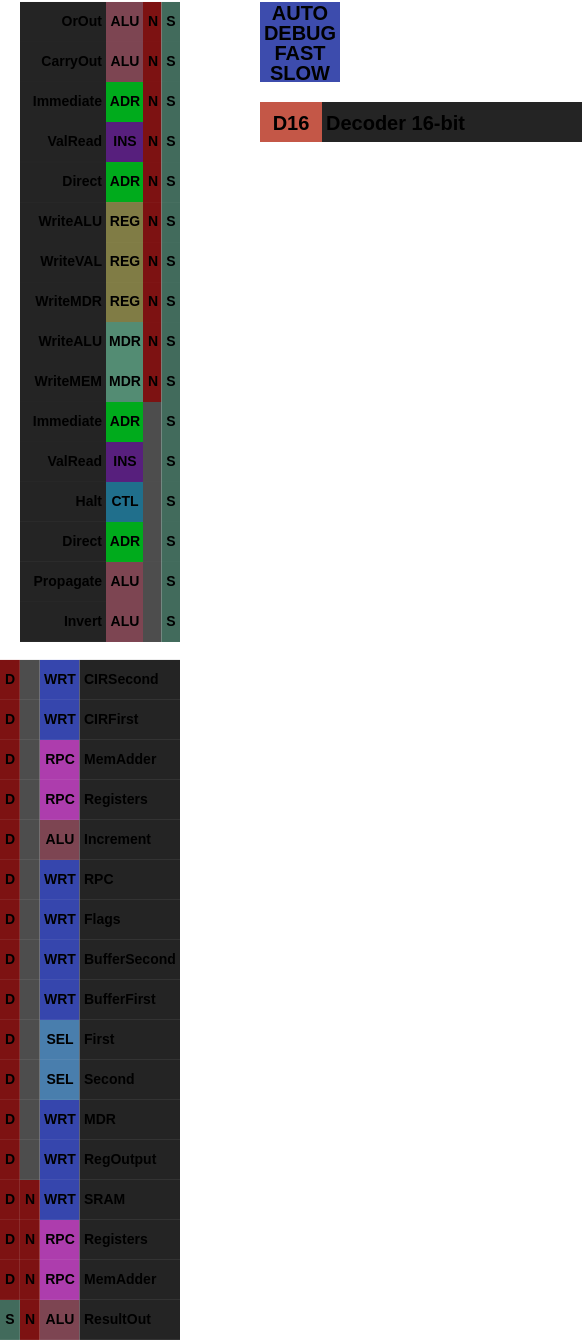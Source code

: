 <mxfile version="21.2.8" type="device">
  <diagram name="Page-1" id="cIfpYIsEWEqElGLKZrMP">
    <mxGraphModel dx="-38" dy="503" grid="1" gridSize="10" guides="1" tooltips="1" connect="1" arrows="1" fold="1" page="1" pageScale="1" pageWidth="827" pageHeight="1169" background="#ffffff" math="0" shadow="0">
      <root>
        <mxCell id="0" />
        <mxCell id="1" parent="0" />
        <mxCell id="7Zm0GNdPnsGpyLdCq4jj-93" value="Decoder 16-bit" style="rounded=0;whiteSpace=wrap;html=1;strokeColor=none;fillColor=#242424;fontStyle=1;align=left;fontSize=10;" parent="1" vertex="1">
          <mxGeometry x="1101" y="80" width="130" height="20" as="geometry" />
        </mxCell>
        <mxCell id="7Zm0GNdPnsGpyLdCq4jj-94" value="D16" style="rounded=0;whiteSpace=wrap;html=1;strokeColor=none;fillColor=#C45747;fontStyle=1;align=center;fontSize=10;" parent="1" vertex="1">
          <mxGeometry x="1070" y="80" width="31" height="20" as="geometry" />
        </mxCell>
        <mxCell id="RRfzHEm0QSZrdTFDj_sS-76" value="AUTO" style="rounded=0;whiteSpace=wrap;html=1;strokeColor=none;fillColor=#3D4CAD;fontStyle=1;align=center;fontSize=10;" vertex="1" parent="1">
          <mxGeometry x="1070" y="30" width="40" height="10" as="geometry" />
        </mxCell>
        <mxCell id="RRfzHEm0QSZrdTFDj_sS-77" value="DEBUG" style="rounded=0;whiteSpace=wrap;html=1;strokeColor=none;fillColor=#3D4CAD;fontStyle=1;align=center;fontSize=10;" vertex="1" parent="1">
          <mxGeometry x="1070" y="40" width="40" height="10" as="geometry" />
        </mxCell>
        <mxCell id="RRfzHEm0QSZrdTFDj_sS-78" value="FAST" style="rounded=0;whiteSpace=wrap;html=1;strokeColor=none;fillColor=#3D4CAD;fontStyle=1;align=center;fontSize=10;" vertex="1" parent="1">
          <mxGeometry x="1070" y="50" width="40" height="10" as="geometry" />
        </mxCell>
        <mxCell id="RRfzHEm0QSZrdTFDj_sS-79" value="SLOW" style="rounded=0;whiteSpace=wrap;html=1;strokeColor=none;fillColor=#3D4CAD;fontStyle=1;align=center;fontSize=10;" vertex="1" parent="1">
          <mxGeometry x="1070" y="60" width="40" height="10" as="geometry" />
        </mxCell>
        <mxCell id="RRfzHEm0QSZrdTFDj_sS-86" value="" style="group" vertex="1" connectable="0" parent="1">
          <mxGeometry x="950" y="29.997" width="80" height="320" as="geometry" />
        </mxCell>
        <mxCell id="djlaf332tIQgtVbpKe8j-1" value="Invert" style="rounded=0;whiteSpace=wrap;html=1;strokeColor=none;fillColor=#242424;fontStyle=1;align=right;fontSize=7;" parent="RRfzHEm0QSZrdTFDj_sS-86" vertex="1">
          <mxGeometry y="299.988" width="43" height="20.002" as="geometry" />
        </mxCell>
        <mxCell id="djlaf332tIQgtVbpKe8j-2" value="Propagate" style="rounded=0;whiteSpace=wrap;html=1;strokeColor=none;fillColor=#242424;fontStyle=1;align=right;fontSize=7;" parent="RRfzHEm0QSZrdTFDj_sS-86" vertex="1">
          <mxGeometry y="279.992" width="43" height="20.002" as="geometry" />
        </mxCell>
        <mxCell id="djlaf332tIQgtVbpKe8j-3" value="Direct" style="rounded=0;whiteSpace=wrap;html=1;strokeColor=none;fillColor=#242424;fontStyle=1;align=right;fontSize=7;" parent="RRfzHEm0QSZrdTFDj_sS-86" vertex="1">
          <mxGeometry y="259.985" width="43" height="20.002" as="geometry" />
        </mxCell>
        <mxCell id="djlaf332tIQgtVbpKe8j-4" value="Halt" style="rounded=0;whiteSpace=wrap;html=1;strokeColor=none;fillColor=#242424;fontStyle=1;align=right;fontSize=7;" parent="RRfzHEm0QSZrdTFDj_sS-86" vertex="1">
          <mxGeometry y="239.989" width="43" height="20.002" as="geometry" />
        </mxCell>
        <mxCell id="tiWv2YmoTtYMi_YgK9l2-10" value="ValRead" style="rounded=0;whiteSpace=wrap;html=1;strokeColor=none;fillColor=#242424;fontStyle=1;align=right;fontSize=7;" parent="RRfzHEm0QSZrdTFDj_sS-86" vertex="1">
          <mxGeometry y="219.992" width="43" height="20.002" as="geometry" />
        </mxCell>
        <mxCell id="tiWv2YmoTtYMi_YgK9l2-11" value="Immediate" style="rounded=0;whiteSpace=wrap;html=1;strokeColor=none;fillColor=#242424;fontStyle=1;align=right;fontSize=7;" parent="RRfzHEm0QSZrdTFDj_sS-86" vertex="1">
          <mxGeometry y="199.996" width="43" height="20.002" as="geometry" />
        </mxCell>
        <mxCell id="tiWv2YmoTtYMi_YgK9l2-12" value="WriteMEM" style="rounded=0;whiteSpace=wrap;html=1;strokeColor=none;fillColor=#242424;fontStyle=1;align=right;fontSize=7;" parent="RRfzHEm0QSZrdTFDj_sS-86" vertex="1">
          <mxGeometry y="179.999" width="43" height="20.002" as="geometry" />
        </mxCell>
        <mxCell id="tiWv2YmoTtYMi_YgK9l2-13" value="WriteALU" style="rounded=0;whiteSpace=wrap;html=1;strokeColor=none;fillColor=#242424;fontStyle=1;align=right;fontSize=7;" parent="RRfzHEm0QSZrdTFDj_sS-86" vertex="1">
          <mxGeometry y="160.003" width="43" height="20.002" as="geometry" />
        </mxCell>
        <mxCell id="tiWv2YmoTtYMi_YgK9l2-14" value="WriteMDR" style="rounded=0;whiteSpace=wrap;html=1;strokeColor=none;fillColor=#242424;fontStyle=1;align=right;fontSize=7;" parent="RRfzHEm0QSZrdTFDj_sS-86" vertex="1">
          <mxGeometry y="140.006" width="43" height="20.002" as="geometry" />
        </mxCell>
        <mxCell id="tiWv2YmoTtYMi_YgK9l2-15" value="WriteVAL" style="rounded=0;whiteSpace=wrap;html=1;strokeColor=none;fillColor=#242424;fontStyle=1;align=right;fontSize=7;" parent="RRfzHEm0QSZrdTFDj_sS-86" vertex="1">
          <mxGeometry y="120.01" width="43" height="20.002" as="geometry" />
        </mxCell>
        <mxCell id="tiWv2YmoTtYMi_YgK9l2-16" value="WriteALU" style="rounded=0;whiteSpace=wrap;html=1;strokeColor=none;fillColor=#242424;fontStyle=1;align=right;fontSize=7;" parent="RRfzHEm0QSZrdTFDj_sS-86" vertex="1">
          <mxGeometry y="100.013" width="43" height="20.002" as="geometry" />
        </mxCell>
        <mxCell id="tiWv2YmoTtYMi_YgK9l2-17" value="Direct" style="rounded=0;whiteSpace=wrap;html=1;strokeColor=none;fillColor=#242424;fontStyle=1;align=right;fontSize=7;" parent="RRfzHEm0QSZrdTFDj_sS-86" vertex="1">
          <mxGeometry y="80.007" width="43" height="20.002" as="geometry" />
        </mxCell>
        <mxCell id="tiWv2YmoTtYMi_YgK9l2-18" value="ValRead" style="rounded=0;whiteSpace=wrap;html=1;strokeColor=none;fillColor=#242424;fontStyle=1;align=right;fontSize=7;" parent="RRfzHEm0QSZrdTFDj_sS-86" vertex="1">
          <mxGeometry y="60.0" width="43" height="20.002" as="geometry" />
        </mxCell>
        <mxCell id="tiWv2YmoTtYMi_YgK9l2-19" value="Immediate" style="rounded=0;whiteSpace=wrap;html=1;strokeColor=none;fillColor=#242424;fontStyle=1;align=right;fontSize=7;" parent="RRfzHEm0QSZrdTFDj_sS-86" vertex="1">
          <mxGeometry y="40.003" width="43" height="20.002" as="geometry" />
        </mxCell>
        <mxCell id="tiWv2YmoTtYMi_YgK9l2-33" value="CarryOut" style="rounded=0;whiteSpace=wrap;html=1;strokeColor=none;fillColor=#242424;fontStyle=1;align=right;fontSize=7;" parent="RRfzHEm0QSZrdTFDj_sS-86" vertex="1">
          <mxGeometry y="19.996" width="43" height="20.002" as="geometry" />
        </mxCell>
        <mxCell id="tiWv2YmoTtYMi_YgK9l2-34" value="OrOut" style="rounded=0;whiteSpace=wrap;html=1;strokeColor=none;fillColor=#242424;fontStyle=1;align=right;fontSize=7;" parent="RRfzHEm0QSZrdTFDj_sS-86" vertex="1">
          <mxGeometry width="43" height="20.002" as="geometry" />
        </mxCell>
        <mxCell id="RRfzHEm0QSZrdTFDj_sS-81" value="" style="group;fontSize=7;" vertex="1" connectable="0" parent="RRfzHEm0QSZrdTFDj_sS-86">
          <mxGeometry x="43" width="37" height="320" as="geometry" />
        </mxCell>
        <mxCell id="tiWv2YmoTtYMi_YgK9l2-1" value="ALU" style="rounded=0;whiteSpace=wrap;html=1;fontStyle=1;fontSize=7;fillColor=#7D4552;strokeColor=none;" parent="RRfzHEm0QSZrdTFDj_sS-81" vertex="1">
          <mxGeometry y="299.998" width="18.5" height="20.002" as="geometry" />
        </mxCell>
        <mxCell id="tiWv2YmoTtYMi_YgK9l2-2" value="ALU" style="rounded=0;whiteSpace=wrap;html=1;fontStyle=1;fontSize=7;fillColor=#7D4552;strokeColor=none;" parent="RRfzHEm0QSZrdTFDj_sS-81" vertex="1">
          <mxGeometry y="280.001" width="18.5" height="20.002" as="geometry" />
        </mxCell>
        <mxCell id="tiWv2YmoTtYMi_YgK9l2-8" value="CTL" style="rounded=0;whiteSpace=wrap;html=1;fontStyle=1;fontSize=7;fillColor=#206F8C;strokeColor=none;" parent="RRfzHEm0QSZrdTFDj_sS-81" vertex="1">
          <mxGeometry y="239.996" width="18.5" height="20.002" as="geometry" />
        </mxCell>
        <mxCell id="tiWv2YmoTtYMi_YgK9l2-20" value="INS" style="rounded=0;whiteSpace=wrap;html=1;fontStyle=1;fontSize=7;fillColor=#571F7D;strokeColor=none;" parent="RRfzHEm0QSZrdTFDj_sS-81" vertex="1">
          <mxGeometry y="219.999" width="18.5" height="20.002" as="geometry" />
        </mxCell>
        <mxCell id="tiWv2YmoTtYMi_YgK9l2-23" value="MDR" style="rounded=0;whiteSpace=wrap;html=1;fontStyle=1;fontSize=7;fillColor=#538C73;strokeColor=none;" parent="RRfzHEm0QSZrdTFDj_sS-81" vertex="1">
          <mxGeometry y="180.005" width="18.5" height="20.002" as="geometry" />
        </mxCell>
        <mxCell id="tiWv2YmoTtYMi_YgK9l2-24" value="MDR" style="rounded=0;whiteSpace=wrap;html=1;fontStyle=1;fontSize=7;fillColor=#538C73;strokeColor=none;" parent="RRfzHEm0QSZrdTFDj_sS-81" vertex="1">
          <mxGeometry y="160.008" width="18.5" height="20.002" as="geometry" />
        </mxCell>
        <mxCell id="tiWv2YmoTtYMi_YgK9l2-25" value="REG" style="rounded=0;whiteSpace=wrap;html=1;fontStyle=1;fontSize=7;fillColor=#807C45;strokeColor=none;" parent="RRfzHEm0QSZrdTFDj_sS-81" vertex="1">
          <mxGeometry y="140.011" width="18.5" height="20.002" as="geometry" />
        </mxCell>
        <mxCell id="tiWv2YmoTtYMi_YgK9l2-26" value="REG" style="rounded=0;whiteSpace=wrap;html=1;fontStyle=1;fontSize=7;fillColor=#807C45;strokeColor=none;" parent="RRfzHEm0QSZrdTFDj_sS-81" vertex="1">
          <mxGeometry y="120.014" width="18.5" height="20.002" as="geometry" />
        </mxCell>
        <mxCell id="tiWv2YmoTtYMi_YgK9l2-27" value="ADR" style="rounded=0;whiteSpace=wrap;html=1;fontStyle=1;fontSize=7;fillColor=#00AB1C;strokeColor=none;" parent="RRfzHEm0QSZrdTFDj_sS-81" vertex="1">
          <mxGeometry y="200.002" width="18.5" height="20.002" as="geometry" />
        </mxCell>
        <mxCell id="tiWv2YmoTtYMi_YgK9l2-28" value="ADR" style="rounded=0;whiteSpace=wrap;html=1;fontStyle=1;fontSize=7;fillColor=#00AB1C;strokeColor=none;" parent="RRfzHEm0QSZrdTFDj_sS-81" vertex="1">
          <mxGeometry y="259.993" width="18.5" height="20.002" as="geometry" />
        </mxCell>
        <mxCell id="tiWv2YmoTtYMi_YgK9l2-29" value="REG" style="rounded=0;whiteSpace=wrap;html=1;fontStyle=1;fontSize=7;fillColor=#807C45;strokeColor=none;" parent="RRfzHEm0QSZrdTFDj_sS-81" vertex="1">
          <mxGeometry y="100.017" width="18.5" height="20.002" as="geometry" />
        </mxCell>
        <mxCell id="tiWv2YmoTtYMi_YgK9l2-30" value="ADR" style="rounded=0;whiteSpace=wrap;html=1;fontStyle=1;fontSize=7;fillColor=#00AB1C;strokeColor=none;" parent="RRfzHEm0QSZrdTFDj_sS-81" vertex="1">
          <mxGeometry y="80.009" width="18.5" height="20.002" as="geometry" />
        </mxCell>
        <mxCell id="tiWv2YmoTtYMi_YgK9l2-31" value="INS" style="rounded=0;whiteSpace=wrap;html=1;fontStyle=1;fontSize=7;fillColor=#571F7D;strokeColor=none;" parent="RRfzHEm0QSZrdTFDj_sS-81" vertex="1">
          <mxGeometry y="60.002" width="18.5" height="20.002" as="geometry" />
        </mxCell>
        <mxCell id="tiWv2YmoTtYMi_YgK9l2-32" value="ADR" style="rounded=0;whiteSpace=wrap;html=1;fontStyle=1;fontSize=7;fillColor=#00AB1C;strokeColor=none;" parent="RRfzHEm0QSZrdTFDj_sS-81" vertex="1">
          <mxGeometry y="40.005" width="18.5" height="20.002" as="geometry" />
        </mxCell>
        <mxCell id="tiWv2YmoTtYMi_YgK9l2-35" value="ALU" style="rounded=0;whiteSpace=wrap;html=1;fontStyle=1;fontSize=7;fillColor=#7D4552;strokeColor=none;" parent="RRfzHEm0QSZrdTFDj_sS-81" vertex="1">
          <mxGeometry y="19.997" width="18.5" height="20.002" as="geometry" />
        </mxCell>
        <mxCell id="tiWv2YmoTtYMi_YgK9l2-36" value="ALU" style="rounded=0;whiteSpace=wrap;html=1;fontStyle=1;fontSize=7;fillColor=#7D4552;strokeColor=none;" parent="RRfzHEm0QSZrdTFDj_sS-81" vertex="1">
          <mxGeometry width="18.5" height="20.002" as="geometry" />
        </mxCell>
        <mxCell id="tiWv2YmoTtYMi_YgK9l2-44" value="N" style="rounded=0;whiteSpace=wrap;html=1;fontStyle=1;fontSize=7;fillColor=#7D1212;strokeColor=none;" parent="RRfzHEm0QSZrdTFDj_sS-81" vertex="1">
          <mxGeometry x="18.5" y="180.005" width="9.25" height="20.002" as="geometry" />
        </mxCell>
        <mxCell id="tiWv2YmoTtYMi_YgK9l2-45" value="N" style="rounded=0;whiteSpace=wrap;html=1;fontStyle=1;fontSize=7;fillColor=#7D1212;strokeColor=none;" parent="RRfzHEm0QSZrdTFDj_sS-81" vertex="1">
          <mxGeometry x="18.5" y="160.008" width="9.25" height="20.002" as="geometry" />
        </mxCell>
        <mxCell id="tiWv2YmoTtYMi_YgK9l2-46" value="N" style="rounded=0;whiteSpace=wrap;html=1;fontStyle=1;fontSize=7;fillColor=#7D1212;strokeColor=none;" parent="RRfzHEm0QSZrdTFDj_sS-81" vertex="1">
          <mxGeometry x="18.5" y="140.011" width="9.25" height="20.002" as="geometry" />
        </mxCell>
        <mxCell id="tiWv2YmoTtYMi_YgK9l2-47" value="N" style="rounded=0;whiteSpace=wrap;html=1;fontStyle=1;fontSize=7;fillColor=#7D1212;strokeColor=none;" parent="RRfzHEm0QSZrdTFDj_sS-81" vertex="1">
          <mxGeometry x="18.5" y="120.014" width="9.25" height="20.002" as="geometry" />
        </mxCell>
        <mxCell id="tiWv2YmoTtYMi_YgK9l2-48" value="N" style="rounded=0;whiteSpace=wrap;html=1;fontStyle=1;fontSize=7;fillColor=#7D1212;strokeColor=none;" parent="RRfzHEm0QSZrdTFDj_sS-81" vertex="1">
          <mxGeometry x="18.5" y="100.017" width="9.25" height="20.002" as="geometry" />
        </mxCell>
        <mxCell id="tiWv2YmoTtYMi_YgK9l2-49" value="N" style="rounded=0;whiteSpace=wrap;html=1;fontStyle=1;fontSize=7;fillColor=#7D1212;strokeColor=none;" parent="RRfzHEm0QSZrdTFDj_sS-81" vertex="1">
          <mxGeometry x="18.5" y="80.009" width="9.25" height="20.002" as="geometry" />
        </mxCell>
        <mxCell id="tiWv2YmoTtYMi_YgK9l2-50" value="N" style="rounded=0;whiteSpace=wrap;html=1;fontStyle=1;fontSize=7;fillColor=#7D1212;strokeColor=none;" parent="RRfzHEm0QSZrdTFDj_sS-81" vertex="1">
          <mxGeometry x="18.5" y="60.002" width="9.25" height="20.002" as="geometry" />
        </mxCell>
        <mxCell id="tiWv2YmoTtYMi_YgK9l2-51" value="N" style="rounded=0;whiteSpace=wrap;html=1;fontStyle=1;fontSize=7;fillColor=#7D1212;strokeColor=none;" parent="RRfzHEm0QSZrdTFDj_sS-81" vertex="1">
          <mxGeometry x="18.5" y="40.005" width="9.25" height="20.002" as="geometry" />
        </mxCell>
        <mxCell id="tiWv2YmoTtYMi_YgK9l2-52" value="N" style="rounded=0;whiteSpace=wrap;html=1;fontStyle=1;fontSize=7;fillColor=#7D1212;strokeColor=none;" parent="RRfzHEm0QSZrdTFDj_sS-81" vertex="1">
          <mxGeometry x="18.5" y="19.997" width="9.25" height="20.002" as="geometry" />
        </mxCell>
        <mxCell id="tiWv2YmoTtYMi_YgK9l2-53" value="N" style="rounded=0;whiteSpace=wrap;html=1;fontStyle=1;fontSize=7;fillColor=#7D1212;strokeColor=none;" parent="RRfzHEm0QSZrdTFDj_sS-81" vertex="1">
          <mxGeometry x="18.5" width="9.25" height="20.002" as="geometry" />
        </mxCell>
        <mxCell id="tiWv2YmoTtYMi_YgK9l2-54" value="" style="rounded=0;whiteSpace=wrap;html=1;fontStyle=1;fontSize=7;fillColor=#4D4D4D;strokeColor=none;" parent="RRfzHEm0QSZrdTFDj_sS-81" vertex="1">
          <mxGeometry x="18.5" y="200.002" width="9.25" height="20.002" as="geometry" />
        </mxCell>
        <mxCell id="tiWv2YmoTtYMi_YgK9l2-55" value="" style="rounded=0;whiteSpace=wrap;html=1;fontStyle=1;fontSize=7;fillColor=#4D4D4D;strokeColor=none;" parent="RRfzHEm0QSZrdTFDj_sS-81" vertex="1">
          <mxGeometry x="18.5" y="219.999" width="9.25" height="20.002" as="geometry" />
        </mxCell>
        <mxCell id="tiWv2YmoTtYMi_YgK9l2-56" value="" style="rounded=0;whiteSpace=wrap;html=1;fontStyle=1;fontSize=7;fillColor=#4D4D4D;strokeColor=none;" parent="RRfzHEm0QSZrdTFDj_sS-81" vertex="1">
          <mxGeometry x="18.5" y="239.996" width="9.25" height="20.002" as="geometry" />
        </mxCell>
        <mxCell id="tiWv2YmoTtYMi_YgK9l2-60" value="" style="rounded=0;whiteSpace=wrap;html=1;fontStyle=1;fontSize=7;fillColor=#4D4D4D;strokeColor=none;" parent="RRfzHEm0QSZrdTFDj_sS-81" vertex="1">
          <mxGeometry x="18.5" y="259.993" width="9.25" height="20.002" as="geometry" />
        </mxCell>
        <mxCell id="tiWv2YmoTtYMi_YgK9l2-61" value="" style="rounded=0;whiteSpace=wrap;html=1;fontStyle=1;fontSize=7;fillColor=#4D4D4D;strokeColor=none;" parent="RRfzHEm0QSZrdTFDj_sS-81" vertex="1">
          <mxGeometry x="18.5" y="280.001" width="9.25" height="20.002" as="geometry" />
        </mxCell>
        <mxCell id="tiWv2YmoTtYMi_YgK9l2-62" value="" style="rounded=0;whiteSpace=wrap;html=1;fontStyle=1;fontSize=7;fillColor=#4D4D4D;strokeColor=none;" parent="RRfzHEm0QSZrdTFDj_sS-81" vertex="1">
          <mxGeometry x="18.5" y="299.998" width="9.25" height="20.002" as="geometry" />
        </mxCell>
        <mxCell id="tiWv2YmoTtYMi_YgK9l2-65" value="S" style="rounded=0;whiteSpace=wrap;html=1;fontStyle=1;fontSize=7;fillColor=#426B5C;strokeColor=none;" parent="RRfzHEm0QSZrdTFDj_sS-81" vertex="1">
          <mxGeometry x="27.75" y="299.998" width="9.25" height="20.002" as="geometry" />
        </mxCell>
        <mxCell id="tiWv2YmoTtYMi_YgK9l2-66" value="S" style="rounded=0;whiteSpace=wrap;html=1;fontStyle=1;fontSize=7;fillColor=#426B5C;strokeColor=none;" parent="RRfzHEm0QSZrdTFDj_sS-81" vertex="1">
          <mxGeometry x="27.75" y="280.001" width="9.25" height="20.002" as="geometry" />
        </mxCell>
        <mxCell id="tiWv2YmoTtYMi_YgK9l2-67" value="S" style="rounded=0;whiteSpace=wrap;html=1;fontStyle=1;fontSize=7;fillColor=#426B5C;strokeColor=none;" parent="RRfzHEm0QSZrdTFDj_sS-81" vertex="1">
          <mxGeometry x="27.75" y="259.993" width="9.25" height="20.002" as="geometry" />
        </mxCell>
        <mxCell id="tiWv2YmoTtYMi_YgK9l2-68" value="S" style="rounded=0;whiteSpace=wrap;html=1;fontStyle=1;fontSize=7;fillColor=#426B5C;strokeColor=none;" parent="RRfzHEm0QSZrdTFDj_sS-81" vertex="1">
          <mxGeometry x="27.75" y="239.996" width="9.25" height="20.002" as="geometry" />
        </mxCell>
        <mxCell id="tiWv2YmoTtYMi_YgK9l2-69" value="S" style="rounded=0;whiteSpace=wrap;html=1;fontStyle=1;fontSize=7;fillColor=#426B5C;strokeColor=none;" parent="RRfzHEm0QSZrdTFDj_sS-81" vertex="1">
          <mxGeometry x="27.75" y="219.999" width="9.25" height="20.002" as="geometry" />
        </mxCell>
        <mxCell id="tiWv2YmoTtYMi_YgK9l2-70" value="S" style="rounded=0;whiteSpace=wrap;html=1;fontStyle=1;fontSize=7;fillColor=#426B5C;strokeColor=none;" parent="RRfzHEm0QSZrdTFDj_sS-81" vertex="1">
          <mxGeometry x="27.75" y="200.002" width="9.25" height="20.002" as="geometry" />
        </mxCell>
        <mxCell id="tiWv2YmoTtYMi_YgK9l2-71" value="S" style="rounded=0;whiteSpace=wrap;html=1;fontStyle=1;fontSize=7;fillColor=#426B5C;strokeColor=none;" parent="RRfzHEm0QSZrdTFDj_sS-81" vertex="1">
          <mxGeometry x="27.75" y="180.005" width="9.25" height="20.002" as="geometry" />
        </mxCell>
        <mxCell id="tiWv2YmoTtYMi_YgK9l2-72" value="S" style="rounded=0;whiteSpace=wrap;html=1;fontStyle=1;fontSize=7;fillColor=#426B5C;strokeColor=none;" parent="RRfzHEm0QSZrdTFDj_sS-81" vertex="1">
          <mxGeometry x="27.75" y="160.008" width="9.25" height="20.002" as="geometry" />
        </mxCell>
        <mxCell id="tiWv2YmoTtYMi_YgK9l2-73" value="S" style="rounded=0;whiteSpace=wrap;html=1;fontStyle=1;fontSize=7;fillColor=#426B5C;strokeColor=none;" parent="RRfzHEm0QSZrdTFDj_sS-81" vertex="1">
          <mxGeometry x="27.75" y="140.011" width="9.25" height="20.002" as="geometry" />
        </mxCell>
        <mxCell id="tiWv2YmoTtYMi_YgK9l2-74" value="S" style="rounded=0;whiteSpace=wrap;html=1;fontStyle=1;fontSize=7;fillColor=#426B5C;strokeColor=none;" parent="RRfzHEm0QSZrdTFDj_sS-81" vertex="1">
          <mxGeometry x="27.75" y="120.014" width="9.25" height="20.002" as="geometry" />
        </mxCell>
        <mxCell id="tiWv2YmoTtYMi_YgK9l2-75" value="S" style="rounded=0;whiteSpace=wrap;html=1;fontStyle=1;fontSize=7;fillColor=#426B5C;strokeColor=none;" parent="RRfzHEm0QSZrdTFDj_sS-81" vertex="1">
          <mxGeometry x="27.75" y="100.017" width="9.25" height="20.002" as="geometry" />
        </mxCell>
        <mxCell id="tiWv2YmoTtYMi_YgK9l2-76" value="S" style="rounded=0;whiteSpace=wrap;html=1;fontStyle=1;fontSize=7;fillColor=#426B5C;strokeColor=none;" parent="RRfzHEm0QSZrdTFDj_sS-81" vertex="1">
          <mxGeometry x="27.75" y="80.009" width="9.25" height="20.002" as="geometry" />
        </mxCell>
        <mxCell id="tiWv2YmoTtYMi_YgK9l2-77" value="S" style="rounded=0;whiteSpace=wrap;html=1;fontStyle=1;fontSize=7;fillColor=#426B5C;strokeColor=none;" parent="RRfzHEm0QSZrdTFDj_sS-81" vertex="1">
          <mxGeometry x="27.75" y="60.002" width="9.25" height="20.002" as="geometry" />
        </mxCell>
        <mxCell id="tiWv2YmoTtYMi_YgK9l2-78" value="S" style="rounded=0;whiteSpace=wrap;html=1;fontStyle=1;fontSize=7;fillColor=#426B5C;strokeColor=none;" parent="RRfzHEm0QSZrdTFDj_sS-81" vertex="1">
          <mxGeometry x="27.75" y="40.005" width="9.25" height="20.002" as="geometry" />
        </mxCell>
        <mxCell id="tiWv2YmoTtYMi_YgK9l2-79" value="S" style="rounded=0;whiteSpace=wrap;html=1;fontStyle=1;fontSize=7;fillColor=#426B5C;strokeColor=none;" parent="RRfzHEm0QSZrdTFDj_sS-81" vertex="1">
          <mxGeometry x="27.75" y="19.997" width="9.25" height="20.002" as="geometry" />
        </mxCell>
        <mxCell id="tiWv2YmoTtYMi_YgK9l2-80" value="S" style="rounded=0;whiteSpace=wrap;html=1;fontStyle=1;fontSize=7;fillColor=#426B5C;strokeColor=none;" parent="RRfzHEm0QSZrdTFDj_sS-81" vertex="1">
          <mxGeometry x="27.75" width="9.25" height="20.002" as="geometry" />
        </mxCell>
        <mxCell id="tiWv2YmoTtYMi_YgK9l2-38" value="ALU" style="rounded=0;whiteSpace=wrap;html=1;fontStyle=1;fontSize=7;fillColor=#7D4552;strokeColor=none;" parent="1" vertex="1">
          <mxGeometry x="959.873" y="678.96" width="19.873" height="20.0" as="geometry" />
        </mxCell>
        <mxCell id="tiWv2YmoTtYMi_YgK9l2-41" value="RPC" style="rounded=0;whiteSpace=wrap;html=1;fontStyle=1;fontSize=7;fillColor=#AD3DAD;strokeColor=none;" parent="1" vertex="1">
          <mxGeometry x="959.873" y="658.96" width="19.873" height="20.0" as="geometry" />
        </mxCell>
        <mxCell id="tiWv2YmoTtYMi_YgK9l2-63" value="N" style="rounded=0;whiteSpace=wrap;html=1;fontStyle=1;fontSize=7;fillColor=#7D1212;strokeColor=none;" parent="1" vertex="1">
          <mxGeometry x="949.936" y="678.96" width="9.936" height="20.0" as="geometry" />
        </mxCell>
        <mxCell id="tiWv2YmoTtYMi_YgK9l2-64" value="N" style="rounded=0;whiteSpace=wrap;html=1;fontStyle=1;fontSize=7;fillColor=#7D1212;strokeColor=none;" parent="1" vertex="1">
          <mxGeometry x="949.936" y="658.96" width="9.936" height="20.0" as="geometry" />
        </mxCell>
        <mxCell id="tiWv2YmoTtYMi_YgK9l2-81" value="S" style="rounded=0;whiteSpace=wrap;html=1;fontStyle=1;fontSize=7;fillColor=#426B5C;strokeColor=none;" parent="1" vertex="1">
          <mxGeometry x="940" y="678.96" width="9.936" height="20.0" as="geometry" />
        </mxCell>
        <mxCell id="tiWv2YmoTtYMi_YgK9l2-83" value="D" style="rounded=0;whiteSpace=wrap;html=1;fontStyle=1;fontSize=7;fillColor=#7D1212;strokeColor=none;" parent="1" vertex="1">
          <mxGeometry x="940" y="658.96" width="9.936" height="20.0" as="geometry" />
        </mxCell>
        <mxCell id="tiWv2YmoTtYMi_YgK9l2-85" value="RPC" style="rounded=0;whiteSpace=wrap;html=1;fontStyle=1;fontSize=7;fillColor=#AD3DAD;strokeColor=none;" parent="1" vertex="1">
          <mxGeometry x="959.873" y="638.96" width="19.873" height="20.0" as="geometry" />
        </mxCell>
        <mxCell id="tiWv2YmoTtYMi_YgK9l2-86" value="N" style="rounded=0;whiteSpace=wrap;html=1;fontStyle=1;fontSize=7;fillColor=#7D1212;strokeColor=none;" parent="1" vertex="1">
          <mxGeometry x="949.936" y="638.96" width="9.936" height="20.0" as="geometry" />
        </mxCell>
        <mxCell id="tiWv2YmoTtYMi_YgK9l2-87" value="D" style="rounded=0;whiteSpace=wrap;html=1;fontStyle=1;fontSize=7;fillColor=#7D1212;strokeColor=none;" parent="1" vertex="1">
          <mxGeometry x="940" y="638.96" width="9.936" height="20.0" as="geometry" />
        </mxCell>
        <mxCell id="tiWv2YmoTtYMi_YgK9l2-89" value="WRT" style="rounded=0;whiteSpace=wrap;html=1;fontStyle=1;fontSize=7;fillColor=#3646AD;strokeColor=none;" parent="1" vertex="1">
          <mxGeometry x="959.873" y="618.96" width="19.873" height="20.0" as="geometry" />
        </mxCell>
        <mxCell id="tiWv2YmoTtYMi_YgK9l2-90" value="N" style="rounded=0;whiteSpace=wrap;html=1;fontStyle=1;fontSize=7;fillColor=#7D1212;strokeColor=none;" parent="1" vertex="1">
          <mxGeometry x="949.936" y="618.96" width="9.936" height="20.0" as="geometry" />
        </mxCell>
        <mxCell id="tiWv2YmoTtYMi_YgK9l2-91" value="D" style="rounded=0;whiteSpace=wrap;html=1;fontStyle=1;fontSize=7;fillColor=#7D1212;strokeColor=none;" parent="1" vertex="1">
          <mxGeometry x="940" y="618.96" width="9.936" height="20.0" as="geometry" />
        </mxCell>
        <mxCell id="tiWv2YmoTtYMi_YgK9l2-93" value="WRT" style="rounded=0;whiteSpace=wrap;html=1;fontStyle=1;fontSize=7;fillColor=#3646AD;strokeColor=none;" parent="1" vertex="1">
          <mxGeometry x="959.873" y="598.96" width="19.873" height="20.0" as="geometry" />
        </mxCell>
        <mxCell id="tiWv2YmoTtYMi_YgK9l2-95" value="D" style="rounded=0;whiteSpace=wrap;html=1;fontStyle=1;fontSize=7;fillColor=#7D1212;strokeColor=none;" parent="1" vertex="1">
          <mxGeometry x="940" y="598.96" width="9.936" height="20.0" as="geometry" />
        </mxCell>
        <mxCell id="tiWv2YmoTtYMi_YgK9l2-96" value="" style="rounded=0;whiteSpace=wrap;html=1;fontStyle=1;fontSize=7;fillColor=#4D4D4D;strokeColor=none;" parent="1" vertex="1">
          <mxGeometry x="949.936" y="598.96" width="9.936" height="20.0" as="geometry" />
        </mxCell>
        <mxCell id="tiWv2YmoTtYMi_YgK9l2-102" value="WRT" style="rounded=0;whiteSpace=wrap;html=1;fontStyle=1;fontSize=7;fillColor=#3646AD;strokeColor=none;" parent="1" vertex="1">
          <mxGeometry x="959.873" y="578.96" width="19.873" height="20.0" as="geometry" />
        </mxCell>
        <mxCell id="tiWv2YmoTtYMi_YgK9l2-103" value="D" style="rounded=0;whiteSpace=wrap;html=1;fontStyle=1;fontSize=7;fillColor=#7D1212;strokeColor=none;" parent="1" vertex="1">
          <mxGeometry x="940" y="578.96" width="9.936" height="20.0" as="geometry" />
        </mxCell>
        <mxCell id="tiWv2YmoTtYMi_YgK9l2-104" value="" style="rounded=0;whiteSpace=wrap;html=1;fontStyle=1;fontSize=7;fillColor=#4D4D4D;strokeColor=none;" parent="1" vertex="1">
          <mxGeometry x="949.936" y="578.96" width="9.936" height="20.0" as="geometry" />
        </mxCell>
        <mxCell id="tiWv2YmoTtYMi_YgK9l2-106" value="SEL" style="rounded=0;whiteSpace=wrap;html=1;fontStyle=1;fontSize=7;fillColor=#497EAD;strokeColor=none;gradientColor=none;" parent="1" vertex="1">
          <mxGeometry x="959.873" y="558.96" width="19.873" height="20.0" as="geometry" />
        </mxCell>
        <mxCell id="tiWv2YmoTtYMi_YgK9l2-107" value="D" style="rounded=0;whiteSpace=wrap;html=1;fontStyle=1;fontSize=7;fillColor=#7D1212;strokeColor=none;" parent="1" vertex="1">
          <mxGeometry x="940" y="558.96" width="9.936" height="20.0" as="geometry" />
        </mxCell>
        <mxCell id="tiWv2YmoTtYMi_YgK9l2-108" value="" style="rounded=0;whiteSpace=wrap;html=1;fontStyle=1;fontSize=7;fillColor=#4D4D4D;strokeColor=none;" parent="1" vertex="1">
          <mxGeometry x="949.936" y="558.96" width="9.936" height="20.0" as="geometry" />
        </mxCell>
        <mxCell id="tiWv2YmoTtYMi_YgK9l2-110" value="SEL" style="rounded=0;whiteSpace=wrap;html=1;fontStyle=1;fontSize=7;fillColor=#497EAD;strokeColor=none;gradientColor=none;" parent="1" vertex="1">
          <mxGeometry x="959.873" y="538.96" width="19.873" height="20.0" as="geometry" />
        </mxCell>
        <mxCell id="tiWv2YmoTtYMi_YgK9l2-111" value="D" style="rounded=0;whiteSpace=wrap;html=1;fontStyle=1;fontSize=7;fillColor=#7D1212;strokeColor=none;" parent="1" vertex="1">
          <mxGeometry x="940" y="538.96" width="9.936" height="20.0" as="geometry" />
        </mxCell>
        <mxCell id="tiWv2YmoTtYMi_YgK9l2-112" value="" style="rounded=0;whiteSpace=wrap;html=1;fontStyle=1;fontSize=7;fillColor=#4D4D4D;strokeColor=none;" parent="1" vertex="1">
          <mxGeometry x="949.936" y="538.96" width="9.936" height="20.0" as="geometry" />
        </mxCell>
        <mxCell id="tiWv2YmoTtYMi_YgK9l2-114" value="WRT" style="rounded=0;whiteSpace=wrap;html=1;fontStyle=1;fontSize=7;fillColor=#3646AD;strokeColor=none;" parent="1" vertex="1">
          <mxGeometry x="959.873" y="518.96" width="19.873" height="20.0" as="geometry" />
        </mxCell>
        <mxCell id="tiWv2YmoTtYMi_YgK9l2-115" value="D" style="rounded=0;whiteSpace=wrap;html=1;fontStyle=1;fontSize=7;fillColor=#7D1212;strokeColor=none;" parent="1" vertex="1">
          <mxGeometry x="940" y="518.96" width="9.936" height="20.0" as="geometry" />
        </mxCell>
        <mxCell id="tiWv2YmoTtYMi_YgK9l2-116" value="" style="rounded=0;whiteSpace=wrap;html=1;fontStyle=1;fontSize=7;fillColor=#4D4D4D;strokeColor=none;" parent="1" vertex="1">
          <mxGeometry x="949.936" y="518.96" width="9.936" height="20.0" as="geometry" />
        </mxCell>
        <mxCell id="tiWv2YmoTtYMi_YgK9l2-118" value="WRT" style="rounded=0;whiteSpace=wrap;html=1;fontStyle=1;fontSize=7;fillColor=#3646AD;strokeColor=none;" parent="1" vertex="1">
          <mxGeometry x="959.873" y="498.96" width="19.873" height="20.0" as="geometry" />
        </mxCell>
        <mxCell id="tiWv2YmoTtYMi_YgK9l2-119" value="D" style="rounded=0;whiteSpace=wrap;html=1;fontStyle=1;fontSize=7;fillColor=#7D1212;strokeColor=none;" parent="1" vertex="1">
          <mxGeometry x="940" y="498.96" width="9.936" height="20.0" as="geometry" />
        </mxCell>
        <mxCell id="tiWv2YmoTtYMi_YgK9l2-120" value="" style="rounded=0;whiteSpace=wrap;html=1;fontStyle=1;fontSize=7;fillColor=#4D4D4D;strokeColor=none;" parent="1" vertex="1">
          <mxGeometry x="949.936" y="498.96" width="9.936" height="20.0" as="geometry" />
        </mxCell>
        <mxCell id="tiWv2YmoTtYMi_YgK9l2-122" value="WRT" style="rounded=0;whiteSpace=wrap;html=1;fontStyle=1;fontSize=7;fillColor=#3646AD;strokeColor=none;" parent="1" vertex="1">
          <mxGeometry x="959.873" y="478.96" width="19.873" height="20.0" as="geometry" />
        </mxCell>
        <mxCell id="tiWv2YmoTtYMi_YgK9l2-123" value="D" style="rounded=0;whiteSpace=wrap;html=1;fontStyle=1;fontSize=7;fillColor=#7D1212;strokeColor=none;" parent="1" vertex="1">
          <mxGeometry x="940" y="478.96" width="9.936" height="20.0" as="geometry" />
        </mxCell>
        <mxCell id="tiWv2YmoTtYMi_YgK9l2-124" value="" style="rounded=0;whiteSpace=wrap;html=1;fontStyle=1;fontSize=7;fillColor=#4D4D4D;strokeColor=none;" parent="1" vertex="1">
          <mxGeometry x="949.936" y="478.96" width="9.936" height="20.0" as="geometry" />
        </mxCell>
        <mxCell id="tiWv2YmoTtYMi_YgK9l2-126" value="WRT" style="rounded=0;whiteSpace=wrap;html=1;fontStyle=1;fontSize=7;fillColor=#3646AD;strokeColor=none;" parent="1" vertex="1">
          <mxGeometry x="959.873" y="458.96" width="19.873" height="20.0" as="geometry" />
        </mxCell>
        <mxCell id="tiWv2YmoTtYMi_YgK9l2-127" value="D" style="rounded=0;whiteSpace=wrap;html=1;fontStyle=1;fontSize=7;fillColor=#7D1212;strokeColor=none;" parent="1" vertex="1">
          <mxGeometry x="940" y="458.96" width="9.936" height="20.0" as="geometry" />
        </mxCell>
        <mxCell id="tiWv2YmoTtYMi_YgK9l2-128" value="" style="rounded=0;whiteSpace=wrap;html=1;fontStyle=1;fontSize=7;fillColor=#4D4D4D;strokeColor=none;" parent="1" vertex="1">
          <mxGeometry x="949.936" y="458.96" width="9.936" height="20.0" as="geometry" />
        </mxCell>
        <mxCell id="tiWv2YmoTtYMi_YgK9l2-129" value="ALU" style="rounded=0;whiteSpace=wrap;html=1;fontStyle=1;fontSize=7;fillColor=#7D4552;strokeColor=none;" parent="1" vertex="1">
          <mxGeometry x="959.873" y="438.96" width="19.873" height="20.0" as="geometry" />
        </mxCell>
        <mxCell id="tiWv2YmoTtYMi_YgK9l2-133" value="D" style="rounded=0;whiteSpace=wrap;html=1;fontStyle=1;fontSize=7;fillColor=#7D1212;strokeColor=none;" parent="1" vertex="1">
          <mxGeometry x="940" y="438.96" width="9.936" height="20.0" as="geometry" />
        </mxCell>
        <mxCell id="tiWv2YmoTtYMi_YgK9l2-134" value="" style="rounded=0;whiteSpace=wrap;html=1;fontStyle=1;fontSize=7;fillColor=#4D4D4D;strokeColor=none;" parent="1" vertex="1">
          <mxGeometry x="949.936" y="438.96" width="9.936" height="20.0" as="geometry" />
        </mxCell>
        <mxCell id="tiWv2YmoTtYMi_YgK9l2-136" value="RPC" style="rounded=0;whiteSpace=wrap;html=1;fontStyle=1;fontSize=7;fillColor=#AD3DAD;strokeColor=none;" parent="1" vertex="1">
          <mxGeometry x="959.873" y="418.96" width="19.873" height="20.0" as="geometry" />
        </mxCell>
        <mxCell id="tiWv2YmoTtYMi_YgK9l2-138" value="D" style="rounded=0;whiteSpace=wrap;html=1;fontStyle=1;fontSize=7;fillColor=#7D1212;strokeColor=none;" parent="1" vertex="1">
          <mxGeometry x="940" y="418.96" width="9.936" height="20.0" as="geometry" />
        </mxCell>
        <mxCell id="tiWv2YmoTtYMi_YgK9l2-139" value="" style="rounded=0;whiteSpace=wrap;html=1;fontStyle=1;fontSize=7;fillColor=#4D4D4D;strokeColor=none;" parent="1" vertex="1">
          <mxGeometry x="949.936" y="418.96" width="9.936" height="20.0" as="geometry" />
        </mxCell>
        <mxCell id="tiWv2YmoTtYMi_YgK9l2-141" value="RPC" style="rounded=0;whiteSpace=wrap;html=1;fontStyle=1;fontSize=7;fillColor=#AD3DAD;strokeColor=none;" parent="1" vertex="1">
          <mxGeometry x="959.873" y="398.96" width="19.873" height="20.0" as="geometry" />
        </mxCell>
        <mxCell id="tiWv2YmoTtYMi_YgK9l2-142" value="D" style="rounded=0;whiteSpace=wrap;html=1;fontStyle=1;fontSize=7;fillColor=#7D1212;strokeColor=none;" parent="1" vertex="1">
          <mxGeometry x="940" y="398.96" width="9.936" height="20.0" as="geometry" />
        </mxCell>
        <mxCell id="tiWv2YmoTtYMi_YgK9l2-143" value="" style="rounded=0;whiteSpace=wrap;html=1;fontStyle=1;fontSize=7;fillColor=#4D4D4D;strokeColor=none;" parent="1" vertex="1">
          <mxGeometry x="949.936" y="398.96" width="9.936" height="20.0" as="geometry" />
        </mxCell>
        <mxCell id="tiWv2YmoTtYMi_YgK9l2-145" value="WRT" style="rounded=0;whiteSpace=wrap;html=1;fontStyle=1;fontSize=7;fillColor=#3646AD;strokeColor=none;" parent="1" vertex="1">
          <mxGeometry x="959.873" y="378.96" width="19.873" height="20.0" as="geometry" />
        </mxCell>
        <mxCell id="tiWv2YmoTtYMi_YgK9l2-146" value="D" style="rounded=0;whiteSpace=wrap;html=1;fontStyle=1;fontSize=7;fillColor=#7D1212;strokeColor=none;" parent="1" vertex="1">
          <mxGeometry x="940" y="378.96" width="9.936" height="20.0" as="geometry" />
        </mxCell>
        <mxCell id="tiWv2YmoTtYMi_YgK9l2-147" value="" style="rounded=0;whiteSpace=wrap;html=1;fontStyle=1;fontSize=7;fillColor=#4D4D4D;strokeColor=none;" parent="1" vertex="1">
          <mxGeometry x="949.936" y="378.96" width="9.936" height="20.0" as="geometry" />
        </mxCell>
        <mxCell id="tiWv2YmoTtYMi_YgK9l2-149" value="WRT" style="rounded=0;whiteSpace=wrap;html=1;fontStyle=1;fontSize=7;fillColor=#3646AD;strokeColor=none;" parent="1" vertex="1">
          <mxGeometry x="959.873" y="358.96" width="19.873" height="20.0" as="geometry" />
        </mxCell>
        <mxCell id="tiWv2YmoTtYMi_YgK9l2-150" value="D" style="rounded=0;whiteSpace=wrap;html=1;fontStyle=1;fontSize=7;fillColor=#7D1212;strokeColor=none;" parent="1" vertex="1">
          <mxGeometry x="940" y="358.96" width="9.936" height="20.0" as="geometry" />
        </mxCell>
        <mxCell id="tiWv2YmoTtYMi_YgK9l2-151" value="" style="rounded=0;whiteSpace=wrap;html=1;fontStyle=1;fontSize=7;fillColor=#4D4D4D;strokeColor=none;" parent="1" vertex="1">
          <mxGeometry x="949.936" y="358.96" width="9.936" height="20.0" as="geometry" />
        </mxCell>
        <mxCell id="RRfzHEm0QSZrdTFDj_sS-84" value="" style="group" vertex="1" connectable="0" parent="1">
          <mxGeometry x="979.745" y="358.96" width="50.255" height="340.0" as="geometry" />
        </mxCell>
        <mxCell id="tiWv2YmoTtYMi_YgK9l2-39" value="ResultOut" style="rounded=0;whiteSpace=wrap;html=1;strokeColor=none;fillColor=#242424;fontStyle=1;align=left;fontSize=7;" parent="RRfzHEm0QSZrdTFDj_sS-84" vertex="1">
          <mxGeometry y="320" width="50.255" height="20.0" as="geometry" />
        </mxCell>
        <mxCell id="tiWv2YmoTtYMi_YgK9l2-40" value="MemAdder" style="rounded=0;whiteSpace=wrap;html=1;strokeColor=none;fillColor=#242424;fontStyle=1;align=left;fontSize=7;" parent="RRfzHEm0QSZrdTFDj_sS-84" vertex="1">
          <mxGeometry y="300.0" width="50.255" height="20.0" as="geometry" />
        </mxCell>
        <mxCell id="tiWv2YmoTtYMi_YgK9l2-84" value="Registers" style="rounded=0;whiteSpace=wrap;html=1;strokeColor=none;fillColor=#242424;fontStyle=1;align=left;fontSize=7;" parent="RRfzHEm0QSZrdTFDj_sS-84" vertex="1">
          <mxGeometry y="280" width="50.255" height="20.0" as="geometry" />
        </mxCell>
        <mxCell id="tiWv2YmoTtYMi_YgK9l2-88" value="SRAM" style="rounded=0;whiteSpace=wrap;html=1;strokeColor=none;fillColor=#242424;fontStyle=1;align=left;fontSize=7;" parent="RRfzHEm0QSZrdTFDj_sS-84" vertex="1">
          <mxGeometry y="260.0" width="50.255" height="20.0" as="geometry" />
        </mxCell>
        <mxCell id="tiWv2YmoTtYMi_YgK9l2-92" value="RegOutput" style="rounded=0;whiteSpace=wrap;html=1;strokeColor=none;fillColor=#242424;fontStyle=1;align=left;fontSize=7;" parent="RRfzHEm0QSZrdTFDj_sS-84" vertex="1">
          <mxGeometry y="240.0" width="50.255" height="20.0" as="geometry" />
        </mxCell>
        <mxCell id="tiWv2YmoTtYMi_YgK9l2-101" value="MDR" style="rounded=0;whiteSpace=wrap;html=1;strokeColor=none;fillColor=#242424;fontStyle=1;align=left;fontSize=7;" parent="RRfzHEm0QSZrdTFDj_sS-84" vertex="1">
          <mxGeometry y="220.0" width="50.255" height="20.0" as="geometry" />
        </mxCell>
        <mxCell id="tiWv2YmoTtYMi_YgK9l2-105" value="Second" style="rounded=0;whiteSpace=wrap;html=1;strokeColor=none;fillColor=#242424;fontStyle=1;align=left;fontSize=7;" parent="RRfzHEm0QSZrdTFDj_sS-84" vertex="1">
          <mxGeometry y="200.0" width="50.255" height="20.0" as="geometry" />
        </mxCell>
        <mxCell id="tiWv2YmoTtYMi_YgK9l2-109" value="First" style="rounded=0;whiteSpace=wrap;html=1;strokeColor=none;fillColor=#242424;fontStyle=1;align=left;fontSize=7;" parent="RRfzHEm0QSZrdTFDj_sS-84" vertex="1">
          <mxGeometry y="180.0" width="50.255" height="20.0" as="geometry" />
        </mxCell>
        <mxCell id="tiWv2YmoTtYMi_YgK9l2-113" value="BufferFirst" style="rounded=0;whiteSpace=wrap;html=1;strokeColor=none;fillColor=#242424;fontStyle=1;align=left;fontSize=7;" parent="RRfzHEm0QSZrdTFDj_sS-84" vertex="1">
          <mxGeometry y="160.0" width="50.255" height="20.0" as="geometry" />
        </mxCell>
        <mxCell id="tiWv2YmoTtYMi_YgK9l2-117" value="BufferSecond" style="rounded=0;whiteSpace=wrap;html=1;strokeColor=none;fillColor=#242424;fontStyle=1;align=left;fontSize=7;" parent="RRfzHEm0QSZrdTFDj_sS-84" vertex="1">
          <mxGeometry y="140.0" width="50.255" height="20.0" as="geometry" />
        </mxCell>
        <mxCell id="tiWv2YmoTtYMi_YgK9l2-121" value="Flags" style="rounded=0;whiteSpace=wrap;html=1;strokeColor=none;fillColor=#242424;fontStyle=1;align=left;fontSize=7;" parent="RRfzHEm0QSZrdTFDj_sS-84" vertex="1">
          <mxGeometry y="120" width="50.255" height="20.0" as="geometry" />
        </mxCell>
        <mxCell id="tiWv2YmoTtYMi_YgK9l2-125" value="RPC" style="rounded=0;whiteSpace=wrap;html=1;strokeColor=none;fillColor=#242424;fontStyle=1;align=left;fontSize=7;" parent="RRfzHEm0QSZrdTFDj_sS-84" vertex="1">
          <mxGeometry y="100.0" width="50.255" height="20.0" as="geometry" />
        </mxCell>
        <mxCell id="tiWv2YmoTtYMi_YgK9l2-130" value="Increment" style="rounded=0;whiteSpace=wrap;html=1;strokeColor=none;fillColor=#242424;fontStyle=1;align=left;fontSize=7;" parent="RRfzHEm0QSZrdTFDj_sS-84" vertex="1">
          <mxGeometry y="80.0" width="50.255" height="20.0" as="geometry" />
        </mxCell>
        <mxCell id="tiWv2YmoTtYMi_YgK9l2-135" value="Registers" style="rounded=0;whiteSpace=wrap;html=1;strokeColor=none;fillColor=#242424;fontStyle=1;align=left;fontSize=7;" parent="RRfzHEm0QSZrdTFDj_sS-84" vertex="1">
          <mxGeometry y="60" width="50.255" height="20.0" as="geometry" />
        </mxCell>
        <mxCell id="tiWv2YmoTtYMi_YgK9l2-140" value="MemAdder" style="rounded=0;whiteSpace=wrap;html=1;strokeColor=none;fillColor=#242424;fontStyle=1;align=left;fontSize=7;" parent="RRfzHEm0QSZrdTFDj_sS-84" vertex="1">
          <mxGeometry y="40.0" width="50.255" height="20.0" as="geometry" />
        </mxCell>
        <mxCell id="tiWv2YmoTtYMi_YgK9l2-144" value="CIRFirst" style="rounded=0;whiteSpace=wrap;html=1;strokeColor=none;fillColor=#242424;fontStyle=1;align=left;fontSize=7;" parent="RRfzHEm0QSZrdTFDj_sS-84" vertex="1">
          <mxGeometry y="20.0" width="50.255" height="20.0" as="geometry" />
        </mxCell>
        <mxCell id="tiWv2YmoTtYMi_YgK9l2-148" value="CIRSecond" style="rounded=0;whiteSpace=wrap;html=1;strokeColor=none;fillColor=#242424;fontStyle=1;align=left;fontSize=7;" parent="RRfzHEm0QSZrdTFDj_sS-84" vertex="1">
          <mxGeometry width="50.255" height="20.0" as="geometry" />
        </mxCell>
      </root>
    </mxGraphModel>
  </diagram>
</mxfile>
